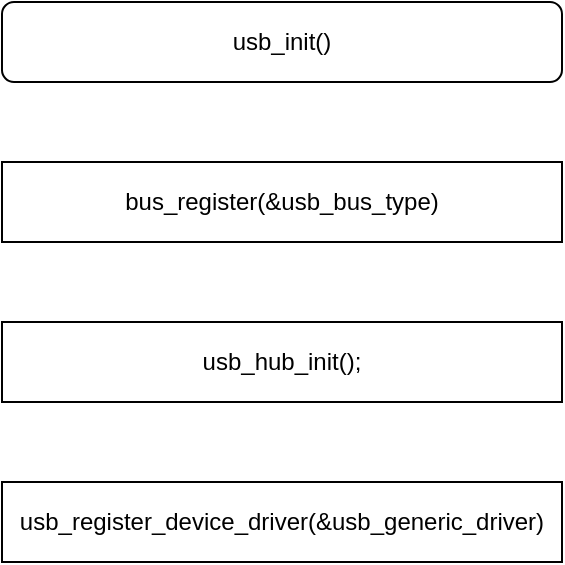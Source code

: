 <mxfile version="24.2.5" type="github">
  <diagram name="usb 总线" id="pd-Zbiyc6Sx0SRdpBiYg">
    <mxGraphModel dx="954" dy="558" grid="1" gridSize="10" guides="1" tooltips="1" connect="1" arrows="1" fold="1" page="1" pageScale="1" pageWidth="827" pageHeight="1169" math="0" shadow="0">
      <root>
        <mxCell id="0" />
        <mxCell id="1" parent="0" />
        <mxCell id="N79WOz4eK4pjpgPFplo8-1" value="usb_init()" style="rounded=1;whiteSpace=wrap;html=1;" vertex="1" parent="1">
          <mxGeometry x="80" y="80" width="280" height="40" as="geometry" />
        </mxCell>
        <mxCell id="N79WOz4eK4pjpgPFplo8-2" value="bus_register(&amp;amp;usb_bus_type)" style="rounded=0;whiteSpace=wrap;html=1;" vertex="1" parent="1">
          <mxGeometry x="80" y="160" width="280" height="40" as="geometry" />
        </mxCell>
        <mxCell id="N79WOz4eK4pjpgPFplo8-3" value="usb_hub_init();" style="rounded=0;whiteSpace=wrap;html=1;" vertex="1" parent="1">
          <mxGeometry x="80" y="240" width="280" height="40" as="geometry" />
        </mxCell>
        <mxCell id="N79WOz4eK4pjpgPFplo8-4" value="usb_register_device_driver(&amp;amp;usb_generic_driver)" style="rounded=0;whiteSpace=wrap;html=1;" vertex="1" parent="1">
          <mxGeometry x="80" y="320" width="280" height="40" as="geometry" />
        </mxCell>
      </root>
    </mxGraphModel>
  </diagram>
</mxfile>
